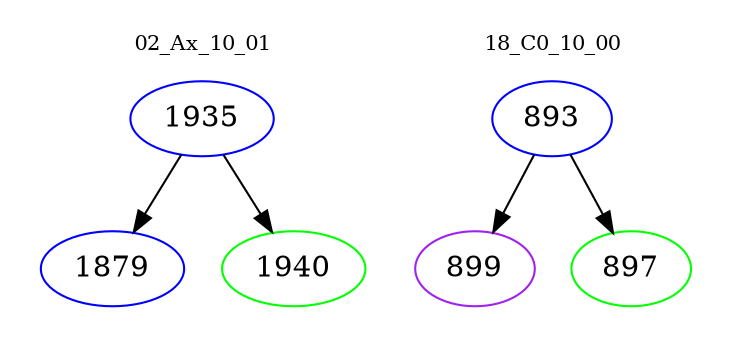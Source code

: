 digraph{
subgraph cluster_0 {
color = white
label = "02_Ax_10_01";
fontsize=10;
T0_1935 [label="1935", color="blue"]
T0_1935 -> T0_1879 [color="black"]
T0_1879 [label="1879", color="blue"]
T0_1935 -> T0_1940 [color="black"]
T0_1940 [label="1940", color="green"]
}
subgraph cluster_1 {
color = white
label = "18_C0_10_00";
fontsize=10;
T1_893 [label="893", color="blue"]
T1_893 -> T1_899 [color="black"]
T1_899 [label="899", color="purple"]
T1_893 -> T1_897 [color="black"]
T1_897 [label="897", color="green"]
}
}
